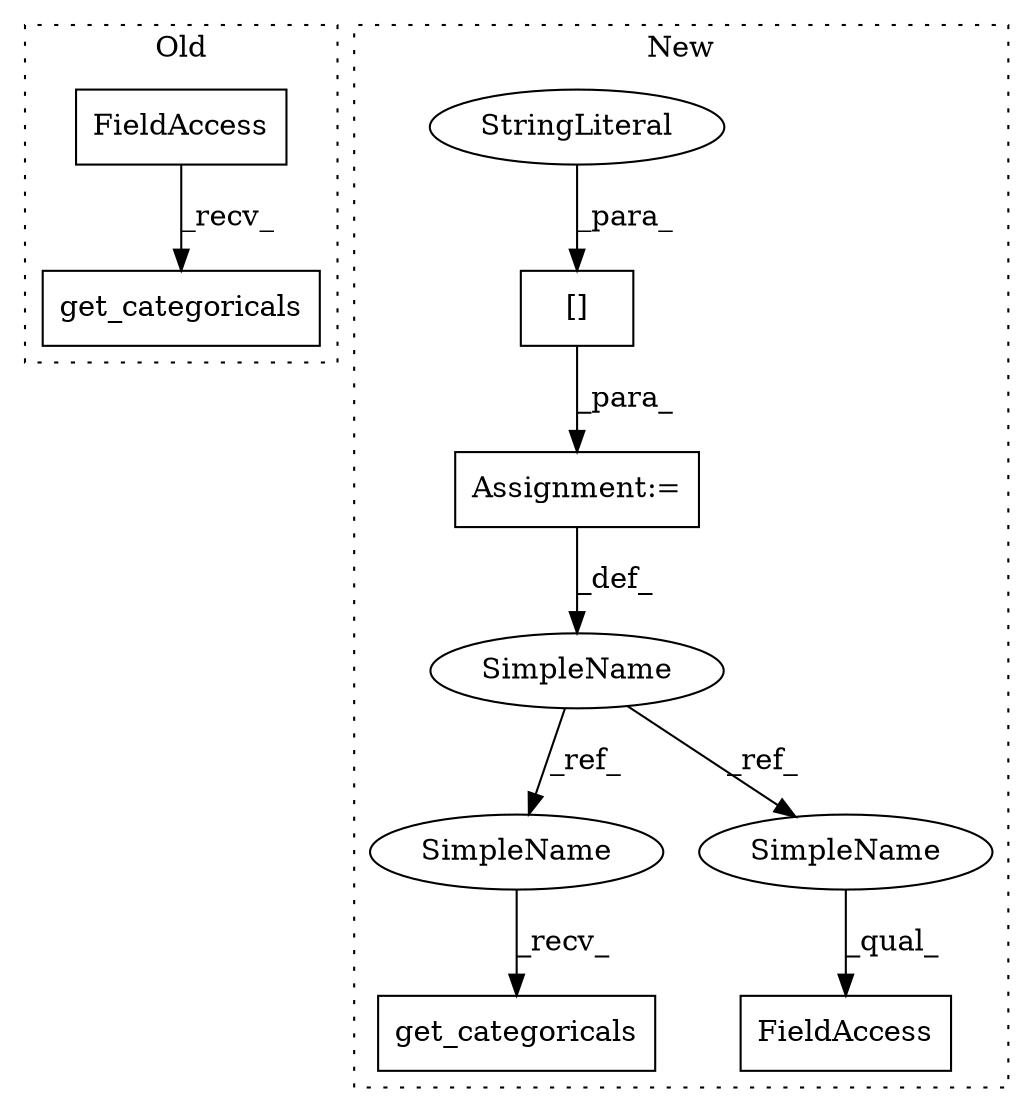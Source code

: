 digraph G {
subgraph cluster0 {
1 [label="get_categoricals" a="32" s="38097,38117" l="17,1" shape="box"];
8 [label="FieldAccess" a="22" s="38069" l="14" shape="box"];
label = "Old";
style="dotted";
}
subgraph cluster1 {
2 [label="[]" a="2" s="13130,13150" l="11,1" shape="box"];
3 [label="StringLiteral" a="45" s="13141" l="9" shape="ellipse"];
4 [label="Assignment:=" a="7" s="13129" l="1" shape="box"];
5 [label="get_categoricals" a="32" s="13178" l="18" shape="box"];
6 [label="SimpleName" a="42" s="13122" l="7" shape="ellipse"];
7 [label="FieldAccess" a="22" s="13293" l="21" shape="box"];
9 [label="SimpleName" a="42" s="13170" l="7" shape="ellipse"];
10 [label="SimpleName" a="42" s="13293" l="7" shape="ellipse"];
label = "New";
style="dotted";
}
2 -> 4 [label="_para_"];
3 -> 2 [label="_para_"];
4 -> 6 [label="_def_"];
6 -> 10 [label="_ref_"];
6 -> 9 [label="_ref_"];
8 -> 1 [label="_recv_"];
9 -> 5 [label="_recv_"];
10 -> 7 [label="_qual_"];
}
